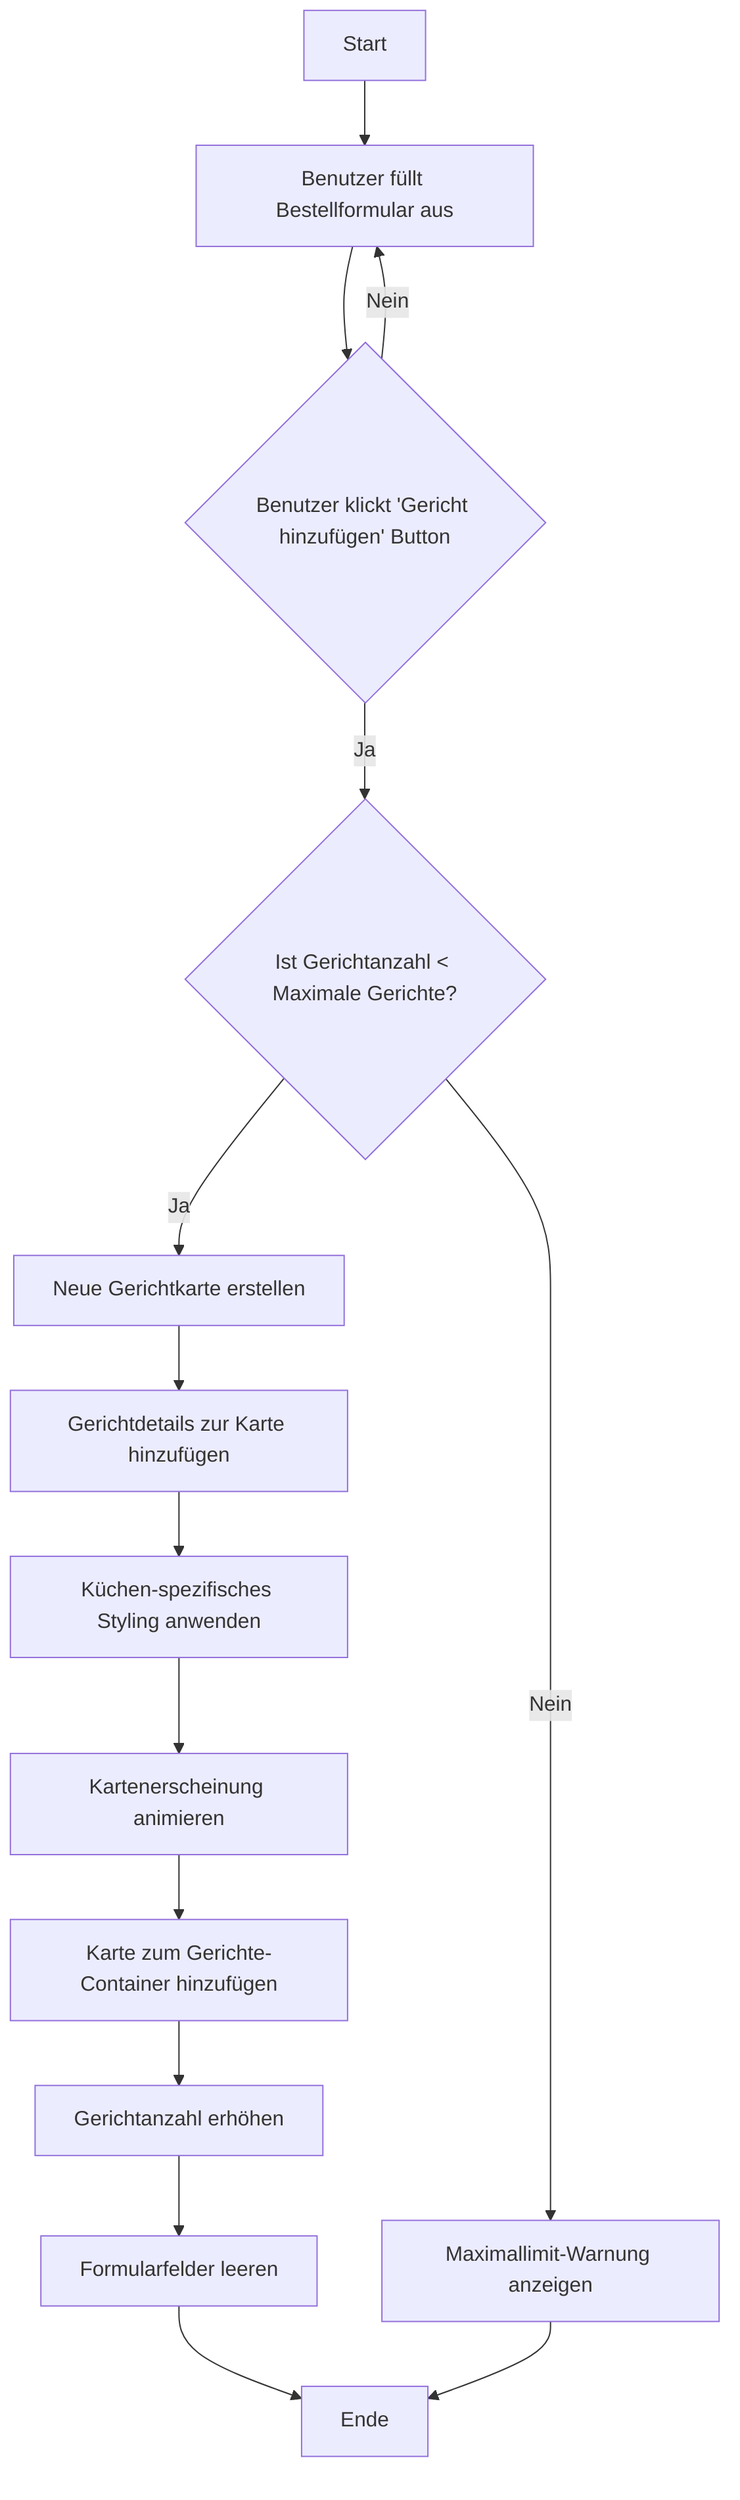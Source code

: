 graph TD
    A[Start] --> B[Benutzer füllt Bestellformular aus]
    B --> C{Benutzer klickt 'Gericht hinzufügen' Button}
    C --> |Ja| D{Ist Gerichtanzahl < Maximale Gerichte?}
    D --> |Ja| E[Neue Gerichtkarte erstellen]
    E --> F[Gerichtdetails zur Karte hinzufügen]
    F --> G[Küchen-spezifisches Styling anwenden]
    G --> H[Kartenerscheinung animieren]
    H --> I[Karte zum Gerichte-Container hinzufügen]
    I --> J[Gerichtanzahl erhöhen]
    J --> K[Formularfelder leeren]
    K --> L[Ende]
    D --> |Nein| M[Maximallimit-Warnung anzeigen]
    M --> L
    C --> |Nein| B
